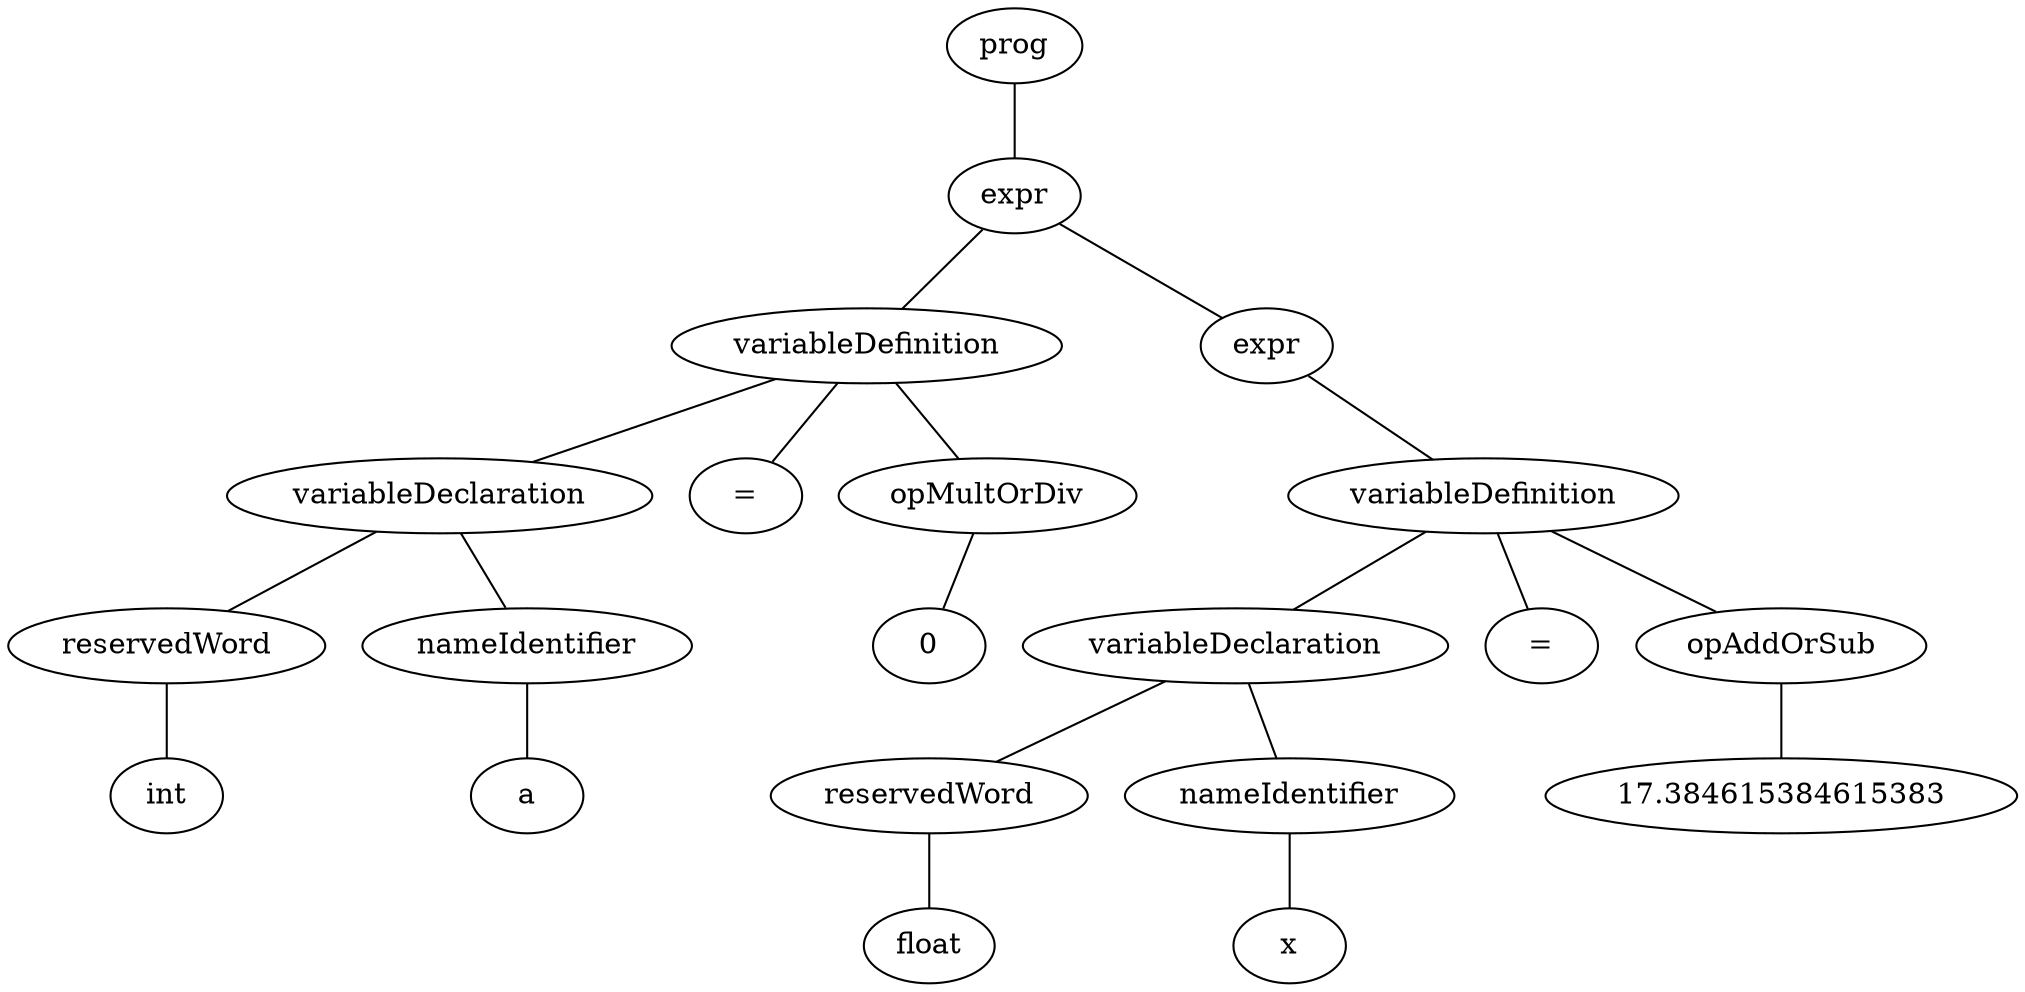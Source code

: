 graph ast { 
<AST.AST object at 0x7f3e81884520>[label="prog"] 
<AST.AST object at 0x7f3e81543e80>[label="expr"] 
<AST.AST object at 0x7f3e8155cd30>[label="variableDefinition"] 
<AST.AST object at 0x7f3e8155c1f0>[label="variableDeclaration"] 
<AST.AST object at 0x7f3e8155c4c0>[label="reservedWord"] 
<AST.AST object at 0x7f3e81530e80>[label="int"] 
<AST.AST object at 0x7f3e815300a0>[label="nameIdentifier"] 
<AST.AST object at 0x7f3e81530970>[label="a"] 
<AST.AST object at 0x7f3e8155c6d0>[label="="] 
<AST.AST object at 0x7f3e8184b130>[label="opMultOrDiv"] 
<AST.AST object at 0x7f3e8184b5b0>[label="0"] 
<AST.AST object at 0x7f3e81543a90>[label="expr"] 
<AST.AST object at 0x7f3e8165d340>[label="variableDefinition"] 
<AST.AST object at 0x7f3e8165da60>[label="variableDeclaration"] 
<AST.AST object at 0x7f3e81816310>[label="reservedWord"] 
<AST.AST object at 0x7f3e81816280>[label="float"] 
<AST.AST object at 0x7f3e81816220>[label="nameIdentifier"] 
<AST.AST object at 0x7f3e81816760>[label="x"] 
<AST.AST object at 0x7f3e8165df40>[label="="] 
<AST.AST object at 0x7f3e8154a580>[label="opAddOrSub"] 
<AST.AST object at 0x7f3e8154ad90>[label="17.384615384615383"] 
<AST.AST object at 0x7f3e81884520> -- <AST.AST object at 0x7f3e81543e80>
<AST.AST object at 0x7f3e81543e80> -- <AST.AST object at 0x7f3e8155cd30>
<AST.AST object at 0x7f3e8155cd30> -- <AST.AST object at 0x7f3e8155c1f0>
<AST.AST object at 0x7f3e8155c1f0> -- <AST.AST object at 0x7f3e8155c4c0>
<AST.AST object at 0x7f3e8155c4c0> -- <AST.AST object at 0x7f3e81530e80>
<AST.AST object at 0x7f3e8155c1f0> -- <AST.AST object at 0x7f3e815300a0>
<AST.AST object at 0x7f3e815300a0> -- <AST.AST object at 0x7f3e81530970>
<AST.AST object at 0x7f3e8155cd30> -- <AST.AST object at 0x7f3e8155c6d0>
<AST.AST object at 0x7f3e8155cd30> -- <AST.AST object at 0x7f3e8184b130>
<AST.AST object at 0x7f3e8184b130> -- <AST.AST object at 0x7f3e8184b5b0>
<AST.AST object at 0x7f3e81543e80> -- <AST.AST object at 0x7f3e81543a90>
<AST.AST object at 0x7f3e81543a90> -- <AST.AST object at 0x7f3e8165d340>
<AST.AST object at 0x7f3e8165d340> -- <AST.AST object at 0x7f3e8165da60>
<AST.AST object at 0x7f3e8165da60> -- <AST.AST object at 0x7f3e81816310>
<AST.AST object at 0x7f3e81816310> -- <AST.AST object at 0x7f3e81816280>
<AST.AST object at 0x7f3e8165da60> -- <AST.AST object at 0x7f3e81816220>
<AST.AST object at 0x7f3e81816220> -- <AST.AST object at 0x7f3e81816760>
<AST.AST object at 0x7f3e8165d340> -- <AST.AST object at 0x7f3e8165df40>
<AST.AST object at 0x7f3e8165d340> -- <AST.AST object at 0x7f3e8154a580>
<AST.AST object at 0x7f3e8154a580> -- <AST.AST object at 0x7f3e8154ad90>
}